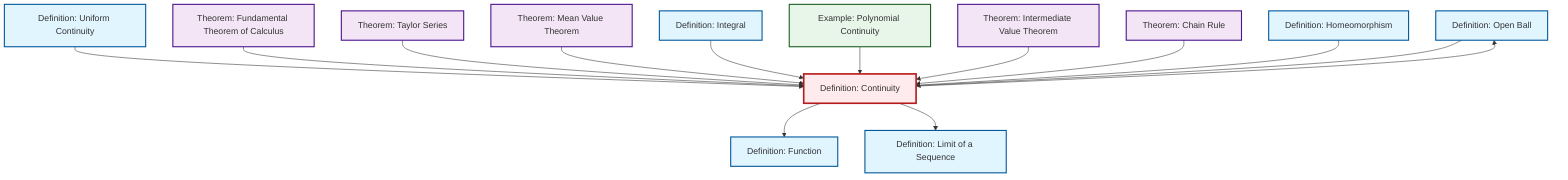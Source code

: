 graph TD
    classDef definition fill:#e1f5fe,stroke:#01579b,stroke-width:2px
    classDef theorem fill:#f3e5f5,stroke:#4a148c,stroke-width:2px
    classDef axiom fill:#fff3e0,stroke:#e65100,stroke-width:2px
    classDef example fill:#e8f5e9,stroke:#1b5e20,stroke-width:2px
    classDef current fill:#ffebee,stroke:#b71c1c,stroke-width:3px
    def-open-ball["Definition: Open Ball"]:::definition
    def-integral["Definition: Integral"]:::definition
    def-limit["Definition: Limit of a Sequence"]:::definition
    def-continuity["Definition: Continuity"]:::definition
    ex-polynomial-continuity["Example: Polynomial Continuity"]:::example
    thm-taylor-series["Theorem: Taylor Series"]:::theorem
    def-homeomorphism["Definition: Homeomorphism"]:::definition
    thm-intermediate-value["Theorem: Intermediate Value Theorem"]:::theorem
    thm-mean-value["Theorem: Mean Value Theorem"]:::theorem
    thm-chain-rule["Theorem: Chain Rule"]:::theorem
    thm-fundamental-calculus["Theorem: Fundamental Theorem of Calculus"]:::theorem
    def-function["Definition: Function"]:::definition
    def-uniform-continuity["Definition: Uniform Continuity"]:::definition
    def-continuity --> def-function
    def-continuity --> def-limit
    def-uniform-continuity --> def-continuity
    thm-fundamental-calculus --> def-continuity
    thm-taylor-series --> def-continuity
    thm-mean-value --> def-continuity
    def-integral --> def-continuity
    ex-polynomial-continuity --> def-continuity
    thm-intermediate-value --> def-continuity
    def-continuity --> def-open-ball
    thm-chain-rule --> def-continuity
    def-homeomorphism --> def-continuity
    def-open-ball --> def-continuity
    class def-continuity current